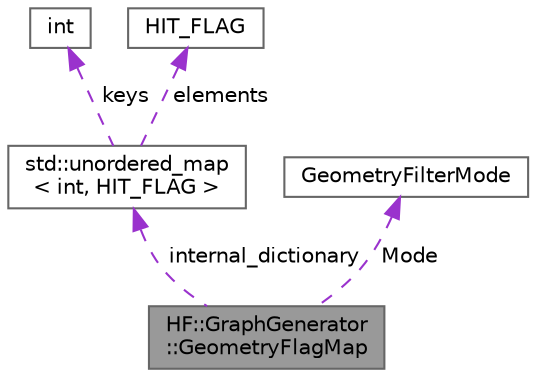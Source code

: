 digraph "HF::GraphGenerator::GeometryFlagMap"
{
 // LATEX_PDF_SIZE
  bgcolor="transparent";
  edge [fontname=Helvetica,fontsize=10,labelfontname=Helvetica,labelfontsize=10];
  node [fontname=Helvetica,fontsize=10,shape=box,height=0.2,width=0.4];
  Node1 [label="HF::GraphGenerator\l::GeometryFlagMap",height=0.2,width=0.4,color="gray40", fillcolor="grey60", style="filled", fontcolor="black",tooltip="Manages rules and ids for different types of geometry in the graph generator."];
  Node2 -> Node1 [dir="back",color="darkorchid3",style="dashed",label=" internal_dictionary" ];
  Node2 [label="std::unordered_map\l\< int, HIT_FLAG \>",height=0.2,width=0.4,color="gray40", fillcolor="white", style="filled",tooltip=" "];
  Node3 -> Node2 [dir="back",color="darkorchid3",style="dashed",label=" keys" ];
  Node3 [label="int",height=0.2,width=0.4,color="gray40", fillcolor="white", style="filled",tooltip=" "];
  Node4 -> Node2 [dir="back",color="darkorchid3",style="dashed",label=" elements" ];
  Node4 [label="HIT_FLAG",height=0.2,width=0.4,color="gray40", fillcolor="white", style="filled",tooltip=" "];
  Node5 -> Node1 [dir="back",color="darkorchid3",style="dashed",label=" Mode" ];
  Node5 [label="GeometryFilterMode",height=0.2,width=0.4,color="gray40", fillcolor="white", style="filled",tooltip=" "];
}
